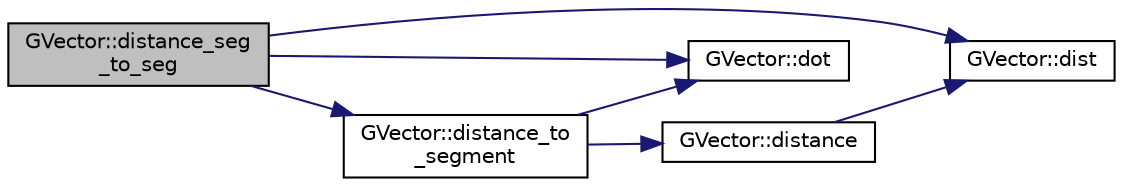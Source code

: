 digraph "GVector::distance_seg_to_seg"
{
 // INTERACTIVE_SVG=YES
  edge [fontname="Helvetica",fontsize="10",labelfontname="Helvetica",labelfontsize="10"];
  node [fontname="Helvetica",fontsize="10",shape=record];
  rankdir="LR";
  Node1 [label="GVector::distance_seg\l_to_seg",height=0.2,width=0.4,color="black", fillcolor="grey75", style="filled", fontcolor="black"];
  Node1 -> Node2 [color="midnightblue",fontsize="10",style="solid",fontname="Helvetica"];
  Node2 [label="GVector::dist",height=0.2,width=0.4,color="black", fillcolor="white", style="filled",URL="$d5/da9/namespace_g_vector.html#ab4c4f9f2d8f1f0fc9e71585f43c9df8f"];
  Node1 -> Node3 [color="midnightblue",fontsize="10",style="solid",fontname="Helvetica"];
  Node3 [label="GVector::distance_to\l_segment",height=0.2,width=0.4,color="black", fillcolor="white", style="filled",URL="$d5/da9/namespace_g_vector.html#ac164c009f9896a6518aced24fdff7be0"];
  Node3 -> Node4 [color="midnightblue",fontsize="10",style="solid",fontname="Helvetica"];
  Node4 [label="GVector::dot",height=0.2,width=0.4,color="black", fillcolor="white", style="filled",URL="$d5/da9/namespace_g_vector.html#ada9b819d8266fe34bfb13b480a9a3107"];
  Node3 -> Node5 [color="midnightblue",fontsize="10",style="solid",fontname="Helvetica"];
  Node5 [label="GVector::distance",height=0.2,width=0.4,color="black", fillcolor="white", style="filled",URL="$d5/da9/namespace_g_vector.html#af5b98c588be57ac262e4d3b021f01bc3"];
  Node5 -> Node2 [color="midnightblue",fontsize="10",style="solid",fontname="Helvetica"];
  Node1 -> Node4 [color="midnightblue",fontsize="10",style="solid",fontname="Helvetica"];
}
